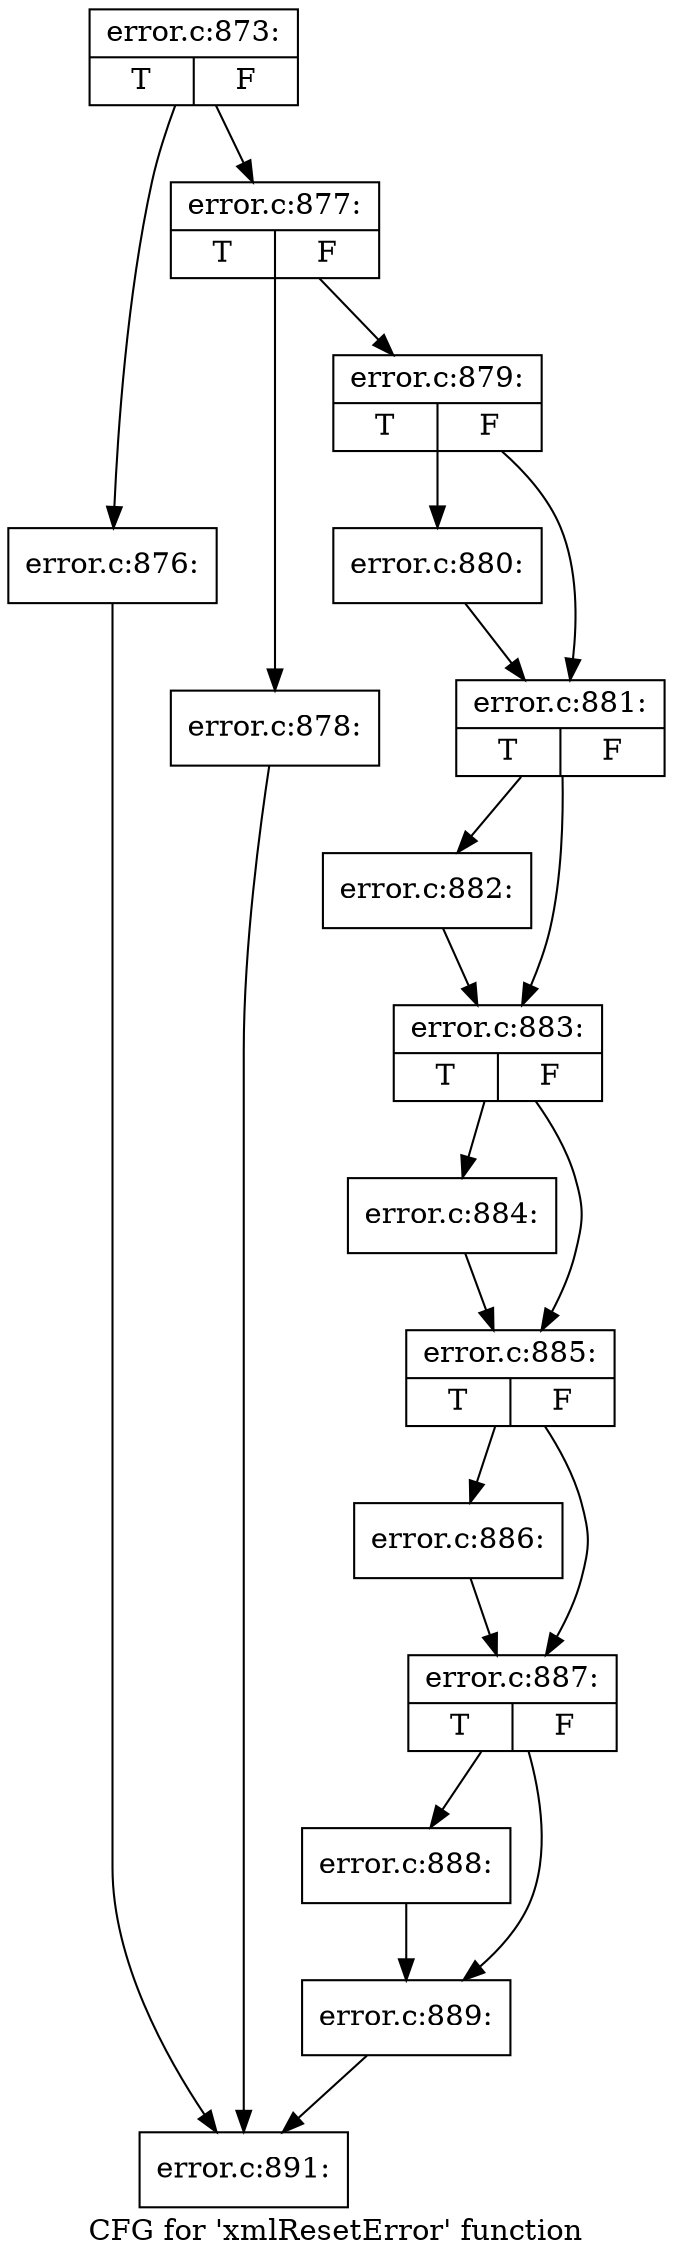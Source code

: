 digraph "CFG for 'xmlResetError' function" {
	label="CFG for 'xmlResetError' function";

	Node0x460aca0 [shape=record,label="{error.c:873:|{<s0>T|<s1>F}}"];
	Node0x460aca0 -> Node0x460b8f0;
	Node0x460aca0 -> Node0x460b940;
	Node0x460b8f0 [shape=record,label="{error.c:876:}"];
	Node0x460b8f0 -> Node0x460acf0;
	Node0x460b940 [shape=record,label="{error.c:877:|{<s0>T|<s1>F}}"];
	Node0x460b940 -> Node0x460bcf0;
	Node0x460b940 -> Node0x460bd40;
	Node0x460bcf0 [shape=record,label="{error.c:878:}"];
	Node0x460bcf0 -> Node0x460acf0;
	Node0x460bd40 [shape=record,label="{error.c:879:|{<s0>T|<s1>F}}"];
	Node0x460bd40 -> Node0x460c220;
	Node0x460bd40 -> Node0x460c270;
	Node0x460c220 [shape=record,label="{error.c:880:}"];
	Node0x460c220 -> Node0x460c270;
	Node0x460c270 [shape=record,label="{error.c:881:|{<s0>T|<s1>F}}"];
	Node0x460c270 -> Node0x460ca00;
	Node0x460c270 -> Node0x460ca50;
	Node0x460ca00 [shape=record,label="{error.c:882:}"];
	Node0x460ca00 -> Node0x460ca50;
	Node0x460ca50 [shape=record,label="{error.c:883:|{<s0>T|<s1>F}}"];
	Node0x460ca50 -> Node0x460d1e0;
	Node0x460ca50 -> Node0x460d230;
	Node0x460d1e0 [shape=record,label="{error.c:884:}"];
	Node0x460d1e0 -> Node0x460d230;
	Node0x460d230 [shape=record,label="{error.c:885:|{<s0>T|<s1>F}}"];
	Node0x460d230 -> Node0x460d9c0;
	Node0x460d230 -> Node0x460da10;
	Node0x460d9c0 [shape=record,label="{error.c:886:}"];
	Node0x460d9c0 -> Node0x460da10;
	Node0x460da10 [shape=record,label="{error.c:887:|{<s0>T|<s1>F}}"];
	Node0x460da10 -> Node0x460e1a0;
	Node0x460da10 -> Node0x460e1f0;
	Node0x460e1a0 [shape=record,label="{error.c:888:}"];
	Node0x460e1a0 -> Node0x460e1f0;
	Node0x460e1f0 [shape=record,label="{error.c:889:}"];
	Node0x460e1f0 -> Node0x460acf0;
	Node0x460acf0 [shape=record,label="{error.c:891:}"];
}
